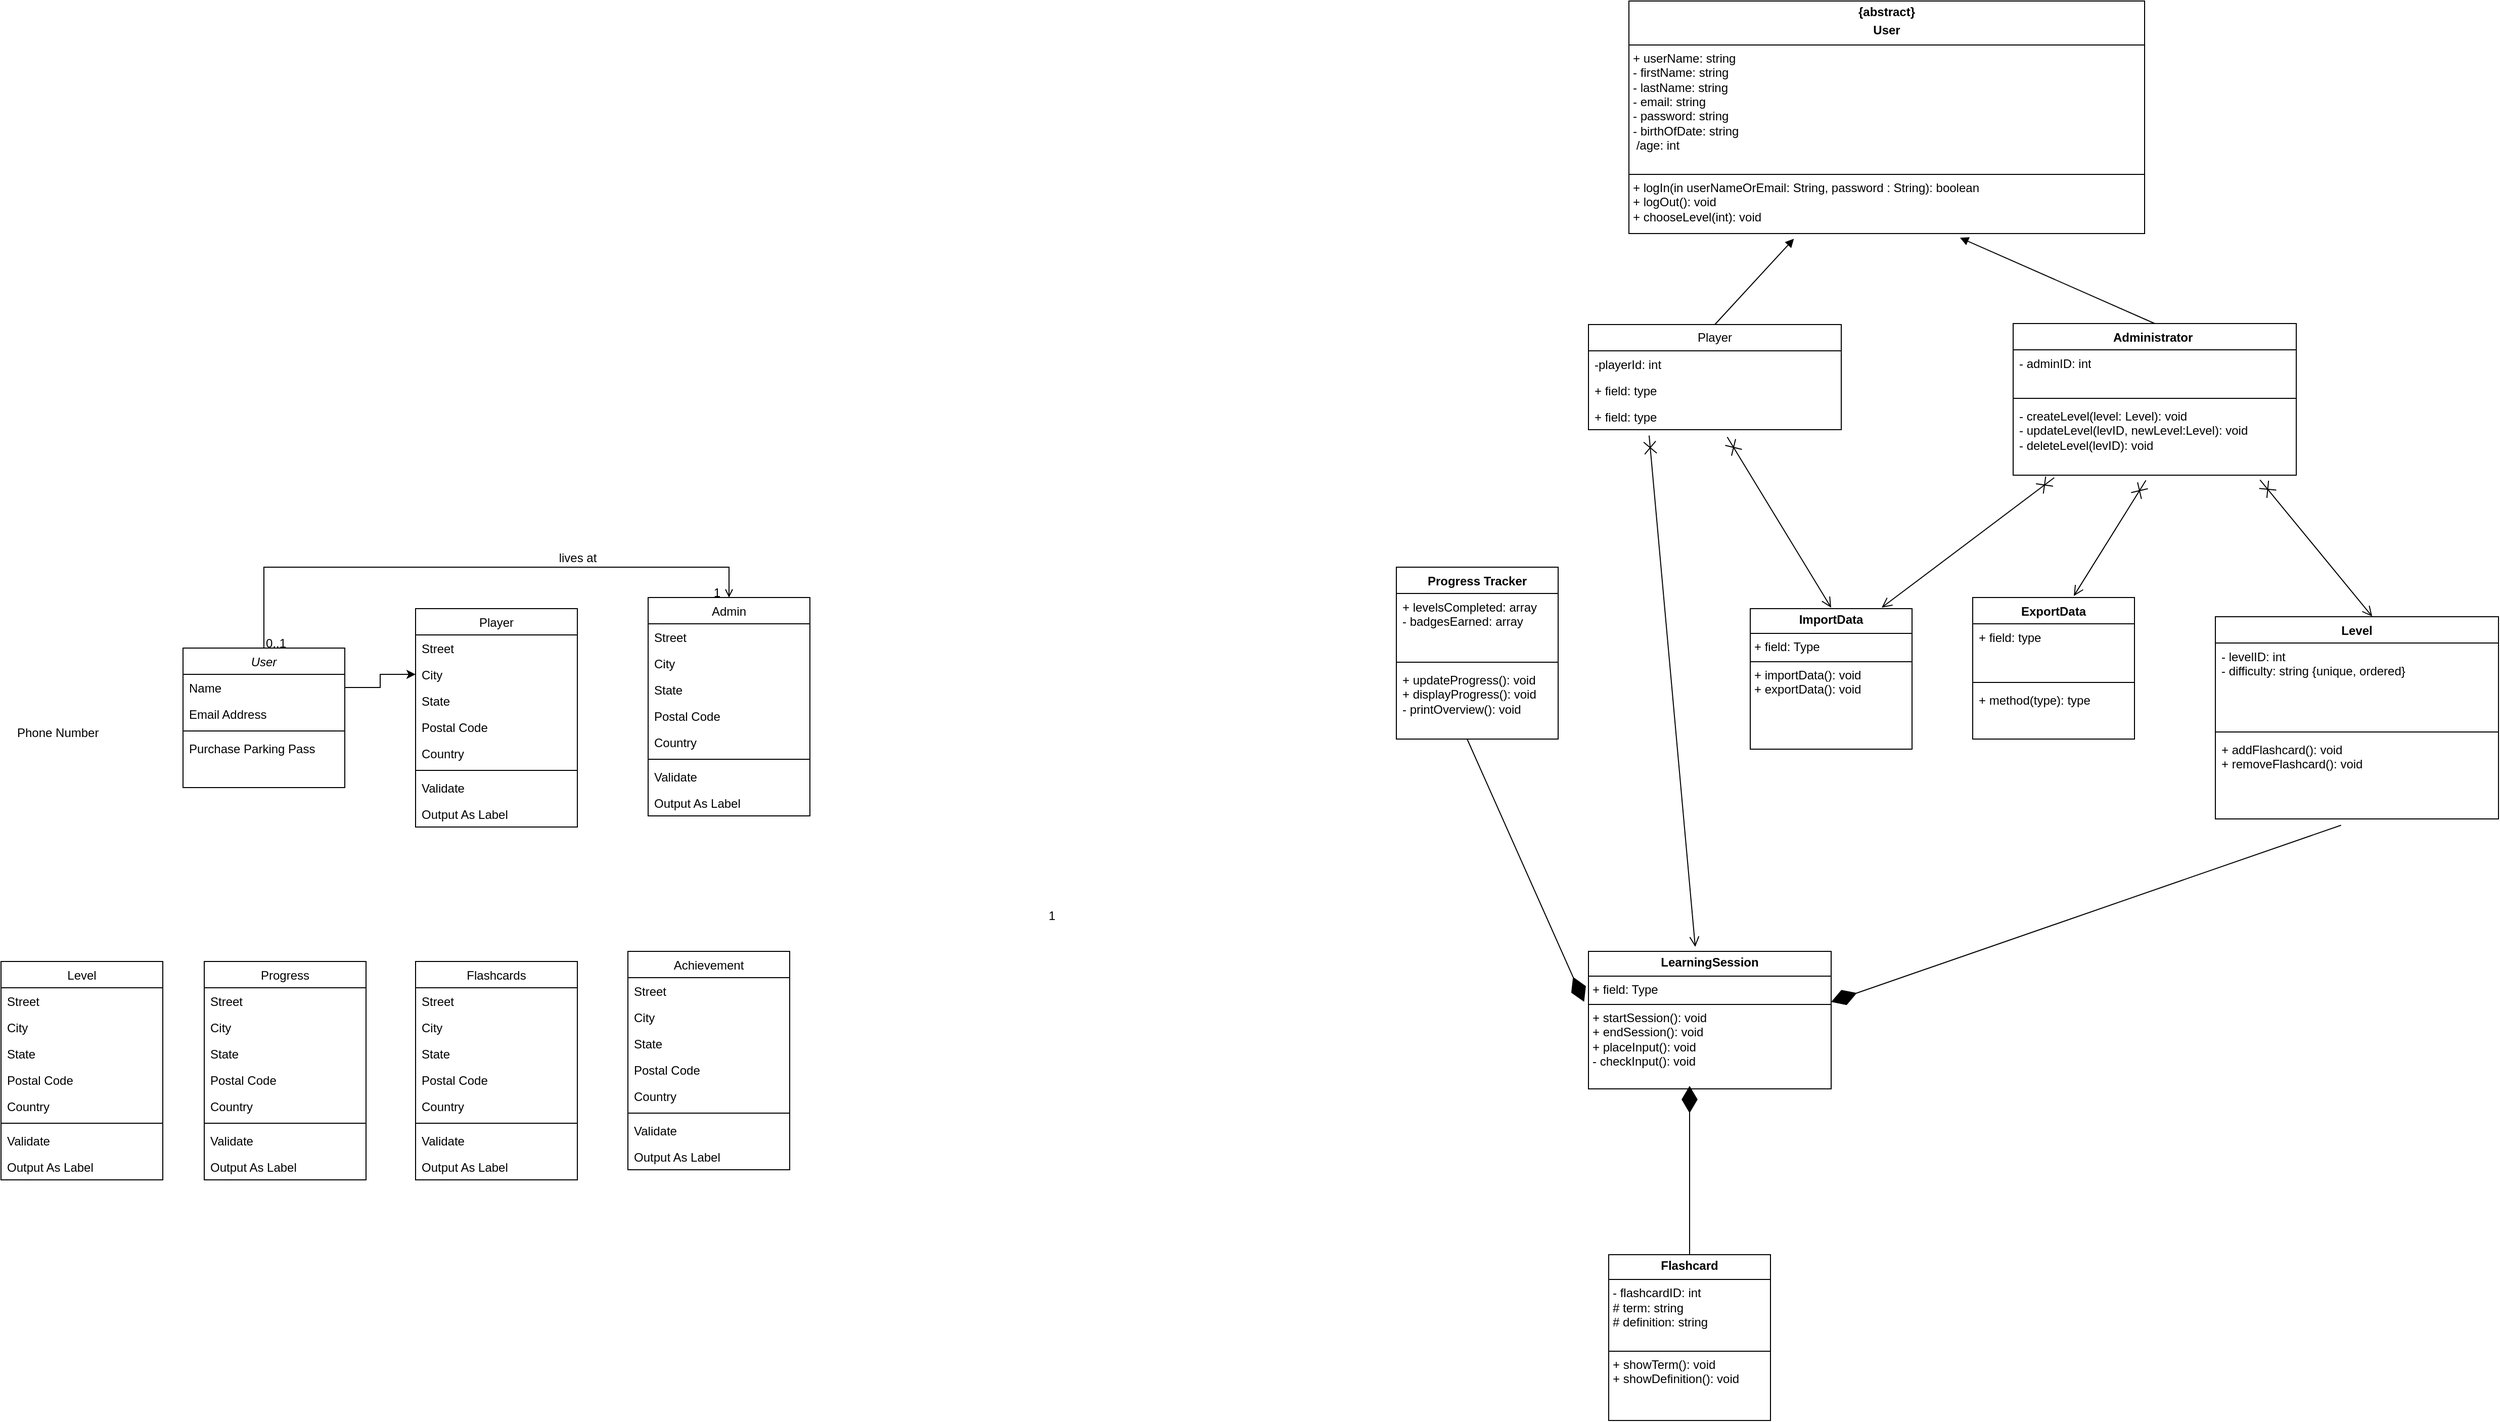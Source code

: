 <mxfile version="24.0.1" type="github">
  <diagram name="Page-1" id="r3yXHVy3wjTCE7LiyF-z">
    <mxGraphModel dx="2190" dy="2093" grid="1" gridSize="10" guides="1" tooltips="1" connect="1" arrows="1" fold="1" page="1" pageScale="1" pageWidth="827" pageHeight="1169" math="0" shadow="0">
      <root>
        <mxCell id="0" />
        <mxCell id="1" parent="0" />
        <mxCell id="F9fR9Gw7HePgkh-NJreo-1" value="User" style="swimlane;fontStyle=2;align=center;verticalAlign=top;childLayout=stackLayout;horizontal=1;startSize=26;horizontalStack=0;resizeParent=1;resizeLast=0;collapsible=1;marginBottom=0;rounded=0;shadow=0;strokeWidth=1;" parent="1" vertex="1">
          <mxGeometry x="-460" y="-450" width="160" height="138" as="geometry">
            <mxRectangle x="230" y="140" width="160" height="26" as="alternateBounds" />
          </mxGeometry>
        </mxCell>
        <mxCell id="F9fR9Gw7HePgkh-NJreo-2" value="Name" style="text;align=left;verticalAlign=top;spacingLeft=4;spacingRight=4;overflow=hidden;rotatable=0;points=[[0,0.5],[1,0.5]];portConstraint=eastwest;" parent="F9fR9Gw7HePgkh-NJreo-1" vertex="1">
          <mxGeometry y="26" width="160" height="26" as="geometry" />
        </mxCell>
        <mxCell id="F9fR9Gw7HePgkh-NJreo-4" value="Email Address" style="text;align=left;verticalAlign=top;spacingLeft=4;spacingRight=4;overflow=hidden;rotatable=0;points=[[0,0.5],[1,0.5]];portConstraint=eastwest;rounded=0;shadow=0;html=0;" parent="F9fR9Gw7HePgkh-NJreo-1" vertex="1">
          <mxGeometry y="52" width="160" height="26" as="geometry" />
        </mxCell>
        <mxCell id="F9fR9Gw7HePgkh-NJreo-5" value="" style="line;html=1;strokeWidth=1;align=left;verticalAlign=middle;spacingTop=-1;spacingLeft=3;spacingRight=3;rotatable=0;labelPosition=right;points=[];portConstraint=eastwest;" parent="F9fR9Gw7HePgkh-NJreo-1" vertex="1">
          <mxGeometry y="78" width="160" height="8" as="geometry" />
        </mxCell>
        <mxCell id="F9fR9Gw7HePgkh-NJreo-6" value="Purchase Parking Pass" style="text;align=left;verticalAlign=top;spacingLeft=4;spacingRight=4;overflow=hidden;rotatable=0;points=[[0,0.5],[1,0.5]];portConstraint=eastwest;" parent="F9fR9Gw7HePgkh-NJreo-1" vertex="1">
          <mxGeometry y="86" width="160" height="26" as="geometry" />
        </mxCell>
        <mxCell id="F9fR9Gw7HePgkh-NJreo-18" value="Admin" style="swimlane;fontStyle=0;align=center;verticalAlign=top;childLayout=stackLayout;horizontal=1;startSize=26;horizontalStack=0;resizeParent=1;resizeLast=0;collapsible=1;marginBottom=0;rounded=0;shadow=0;strokeWidth=1;" parent="1" vertex="1">
          <mxGeometry y="-500" width="160" height="216" as="geometry">
            <mxRectangle x="550" y="140" width="160" height="26" as="alternateBounds" />
          </mxGeometry>
        </mxCell>
        <mxCell id="F9fR9Gw7HePgkh-NJreo-19" value="Street" style="text;align=left;verticalAlign=top;spacingLeft=4;spacingRight=4;overflow=hidden;rotatable=0;points=[[0,0.5],[1,0.5]];portConstraint=eastwest;" parent="F9fR9Gw7HePgkh-NJreo-18" vertex="1">
          <mxGeometry y="26" width="160" height="26" as="geometry" />
        </mxCell>
        <mxCell id="F9fR9Gw7HePgkh-NJreo-20" value="City" style="text;align=left;verticalAlign=top;spacingLeft=4;spacingRight=4;overflow=hidden;rotatable=0;points=[[0,0.5],[1,0.5]];portConstraint=eastwest;rounded=0;shadow=0;html=0;" parent="F9fR9Gw7HePgkh-NJreo-18" vertex="1">
          <mxGeometry y="52" width="160" height="26" as="geometry" />
        </mxCell>
        <mxCell id="F9fR9Gw7HePgkh-NJreo-21" value="State" style="text;align=left;verticalAlign=top;spacingLeft=4;spacingRight=4;overflow=hidden;rotatable=0;points=[[0,0.5],[1,0.5]];portConstraint=eastwest;rounded=0;shadow=0;html=0;" parent="F9fR9Gw7HePgkh-NJreo-18" vertex="1">
          <mxGeometry y="78" width="160" height="26" as="geometry" />
        </mxCell>
        <mxCell id="F9fR9Gw7HePgkh-NJreo-22" value="Postal Code" style="text;align=left;verticalAlign=top;spacingLeft=4;spacingRight=4;overflow=hidden;rotatable=0;points=[[0,0.5],[1,0.5]];portConstraint=eastwest;rounded=0;shadow=0;html=0;" parent="F9fR9Gw7HePgkh-NJreo-18" vertex="1">
          <mxGeometry y="104" width="160" height="26" as="geometry" />
        </mxCell>
        <mxCell id="F9fR9Gw7HePgkh-NJreo-23" value="Country" style="text;align=left;verticalAlign=top;spacingLeft=4;spacingRight=4;overflow=hidden;rotatable=0;points=[[0,0.5],[1,0.5]];portConstraint=eastwest;rounded=0;shadow=0;html=0;" parent="F9fR9Gw7HePgkh-NJreo-18" vertex="1">
          <mxGeometry y="130" width="160" height="26" as="geometry" />
        </mxCell>
        <mxCell id="F9fR9Gw7HePgkh-NJreo-24" value="" style="line;html=1;strokeWidth=1;align=left;verticalAlign=middle;spacingTop=-1;spacingLeft=3;spacingRight=3;rotatable=0;labelPosition=right;points=[];portConstraint=eastwest;" parent="F9fR9Gw7HePgkh-NJreo-18" vertex="1">
          <mxGeometry y="156" width="160" height="8" as="geometry" />
        </mxCell>
        <mxCell id="F9fR9Gw7HePgkh-NJreo-25" value="Validate" style="text;align=left;verticalAlign=top;spacingLeft=4;spacingRight=4;overflow=hidden;rotatable=0;points=[[0,0.5],[1,0.5]];portConstraint=eastwest;" parent="F9fR9Gw7HePgkh-NJreo-18" vertex="1">
          <mxGeometry y="164" width="160" height="26" as="geometry" />
        </mxCell>
        <mxCell id="F9fR9Gw7HePgkh-NJreo-26" value="Output As Label" style="text;align=left;verticalAlign=top;spacingLeft=4;spacingRight=4;overflow=hidden;rotatable=0;points=[[0,0.5],[1,0.5]];portConstraint=eastwest;" parent="F9fR9Gw7HePgkh-NJreo-18" vertex="1">
          <mxGeometry y="190" width="160" height="26" as="geometry" />
        </mxCell>
        <mxCell id="F9fR9Gw7HePgkh-NJreo-27" value="" style="endArrow=open;shadow=0;strokeWidth=1;rounded=0;endFill=1;edgeStyle=elbowEdgeStyle;elbow=vertical;" parent="1" source="F9fR9Gw7HePgkh-NJreo-1" target="F9fR9Gw7HePgkh-NJreo-18" edge="1">
          <mxGeometry x="0.5" y="41" relative="1" as="geometry">
            <mxPoint x="280" y="92" as="sourcePoint" />
            <mxPoint x="440" y="92" as="targetPoint" />
            <mxPoint x="-40" y="32" as="offset" />
            <Array as="points">
              <mxPoint x="-160" y="-530" />
            </Array>
          </mxGeometry>
        </mxCell>
        <mxCell id="F9fR9Gw7HePgkh-NJreo-28" value="0..1" style="resizable=0;align=left;verticalAlign=bottom;labelBackgroundColor=none;fontSize=12;" parent="F9fR9Gw7HePgkh-NJreo-27" connectable="0" vertex="1">
          <mxGeometry x="-1" relative="1" as="geometry">
            <mxPoint y="4" as="offset" />
          </mxGeometry>
        </mxCell>
        <mxCell id="F9fR9Gw7HePgkh-NJreo-29" value="1" style="resizable=0;align=right;verticalAlign=bottom;labelBackgroundColor=none;fontSize=12;" parent="F9fR9Gw7HePgkh-NJreo-27" connectable="0" vertex="1">
          <mxGeometry x="1" relative="1" as="geometry">
            <mxPoint x="-7" y="4" as="offset" />
          </mxGeometry>
        </mxCell>
        <mxCell id="F9fR9Gw7HePgkh-NJreo-30" value="lives at" style="text;html=1;resizable=0;points=[];;align=center;verticalAlign=middle;labelBackgroundColor=none;rounded=0;shadow=0;strokeWidth=1;fontSize=12;" parent="F9fR9Gw7HePgkh-NJreo-27" vertex="1" connectable="0">
          <mxGeometry x="0.5" y="49" relative="1" as="geometry">
            <mxPoint x="-38" y="40" as="offset" />
          </mxGeometry>
        </mxCell>
        <mxCell id="F9fR9Gw7HePgkh-NJreo-31" value="Player" style="swimlane;fontStyle=0;align=center;verticalAlign=top;childLayout=stackLayout;horizontal=1;startSize=26;horizontalStack=0;resizeParent=1;resizeLast=0;collapsible=1;marginBottom=0;rounded=0;shadow=0;strokeWidth=1;" parent="1" vertex="1">
          <mxGeometry x="-230" y="-489" width="160" height="216" as="geometry">
            <mxRectangle x="550" y="140" width="160" height="26" as="alternateBounds" />
          </mxGeometry>
        </mxCell>
        <mxCell id="F9fR9Gw7HePgkh-NJreo-32" value="Street" style="text;align=left;verticalAlign=top;spacingLeft=4;spacingRight=4;overflow=hidden;rotatable=0;points=[[0,0.5],[1,0.5]];portConstraint=eastwest;" parent="F9fR9Gw7HePgkh-NJreo-31" vertex="1">
          <mxGeometry y="26" width="160" height="26" as="geometry" />
        </mxCell>
        <mxCell id="F9fR9Gw7HePgkh-NJreo-33" value="City" style="text;align=left;verticalAlign=top;spacingLeft=4;spacingRight=4;overflow=hidden;rotatable=0;points=[[0,0.5],[1,0.5]];portConstraint=eastwest;rounded=0;shadow=0;html=0;" parent="F9fR9Gw7HePgkh-NJreo-31" vertex="1">
          <mxGeometry y="52" width="160" height="26" as="geometry" />
        </mxCell>
        <mxCell id="F9fR9Gw7HePgkh-NJreo-34" value="State" style="text;align=left;verticalAlign=top;spacingLeft=4;spacingRight=4;overflow=hidden;rotatable=0;points=[[0,0.5],[1,0.5]];portConstraint=eastwest;rounded=0;shadow=0;html=0;" parent="F9fR9Gw7HePgkh-NJreo-31" vertex="1">
          <mxGeometry y="78" width="160" height="26" as="geometry" />
        </mxCell>
        <mxCell id="F9fR9Gw7HePgkh-NJreo-35" value="Postal Code" style="text;align=left;verticalAlign=top;spacingLeft=4;spacingRight=4;overflow=hidden;rotatable=0;points=[[0,0.5],[1,0.5]];portConstraint=eastwest;rounded=0;shadow=0;html=0;" parent="F9fR9Gw7HePgkh-NJreo-31" vertex="1">
          <mxGeometry y="104" width="160" height="26" as="geometry" />
        </mxCell>
        <mxCell id="F9fR9Gw7HePgkh-NJreo-36" value="Country" style="text;align=left;verticalAlign=top;spacingLeft=4;spacingRight=4;overflow=hidden;rotatable=0;points=[[0,0.5],[1,0.5]];portConstraint=eastwest;rounded=0;shadow=0;html=0;" parent="F9fR9Gw7HePgkh-NJreo-31" vertex="1">
          <mxGeometry y="130" width="160" height="26" as="geometry" />
        </mxCell>
        <mxCell id="F9fR9Gw7HePgkh-NJreo-37" value="" style="line;html=1;strokeWidth=1;align=left;verticalAlign=middle;spacingTop=-1;spacingLeft=3;spacingRight=3;rotatable=0;labelPosition=right;points=[];portConstraint=eastwest;" parent="F9fR9Gw7HePgkh-NJreo-31" vertex="1">
          <mxGeometry y="156" width="160" height="8" as="geometry" />
        </mxCell>
        <mxCell id="F9fR9Gw7HePgkh-NJreo-38" value="Validate" style="text;align=left;verticalAlign=top;spacingLeft=4;spacingRight=4;overflow=hidden;rotatable=0;points=[[0,0.5],[1,0.5]];portConstraint=eastwest;" parent="F9fR9Gw7HePgkh-NJreo-31" vertex="1">
          <mxGeometry y="164" width="160" height="26" as="geometry" />
        </mxCell>
        <mxCell id="F9fR9Gw7HePgkh-NJreo-39" value="Output As Label" style="text;align=left;verticalAlign=top;spacingLeft=4;spacingRight=4;overflow=hidden;rotatable=0;points=[[0,0.5],[1,0.5]];portConstraint=eastwest;" parent="F9fR9Gw7HePgkh-NJreo-31" vertex="1">
          <mxGeometry y="190" width="160" height="26" as="geometry" />
        </mxCell>
        <mxCell id="F9fR9Gw7HePgkh-NJreo-40" value="1" style="resizable=0;align=right;verticalAlign=bottom;labelBackgroundColor=none;fontSize=12;" parent="1" connectable="0" vertex="1">
          <mxGeometry x="404.342" y="-176.385" as="geometry" />
        </mxCell>
        <mxCell id="F9fR9Gw7HePgkh-NJreo-41" style="edgeStyle=orthogonalEdgeStyle;rounded=0;orthogonalLoop=1;jettySize=auto;html=1;exitX=1;exitY=0.5;exitDx=0;exitDy=0;entryX=0;entryY=0.5;entryDx=0;entryDy=0;" parent="1" source="F9fR9Gw7HePgkh-NJreo-2" target="F9fR9Gw7HePgkh-NJreo-33" edge="1">
          <mxGeometry relative="1" as="geometry" />
        </mxCell>
        <mxCell id="F9fR9Gw7HePgkh-NJreo-43" value="Level" style="swimlane;fontStyle=0;align=center;verticalAlign=top;childLayout=stackLayout;horizontal=1;startSize=26;horizontalStack=0;resizeParent=1;resizeLast=0;collapsible=1;marginBottom=0;rounded=0;shadow=0;strokeWidth=1;" parent="1" vertex="1">
          <mxGeometry x="-640" y="-140" width="160" height="216" as="geometry">
            <mxRectangle x="550" y="140" width="160" height="26" as="alternateBounds" />
          </mxGeometry>
        </mxCell>
        <mxCell id="F9fR9Gw7HePgkh-NJreo-44" value="Street" style="text;align=left;verticalAlign=top;spacingLeft=4;spacingRight=4;overflow=hidden;rotatable=0;points=[[0,0.5],[1,0.5]];portConstraint=eastwest;" parent="F9fR9Gw7HePgkh-NJreo-43" vertex="1">
          <mxGeometry y="26" width="160" height="26" as="geometry" />
        </mxCell>
        <mxCell id="F9fR9Gw7HePgkh-NJreo-45" value="City" style="text;align=left;verticalAlign=top;spacingLeft=4;spacingRight=4;overflow=hidden;rotatable=0;points=[[0,0.5],[1,0.5]];portConstraint=eastwest;rounded=0;shadow=0;html=0;" parent="F9fR9Gw7HePgkh-NJreo-43" vertex="1">
          <mxGeometry y="52" width="160" height="26" as="geometry" />
        </mxCell>
        <mxCell id="F9fR9Gw7HePgkh-NJreo-46" value="State" style="text;align=left;verticalAlign=top;spacingLeft=4;spacingRight=4;overflow=hidden;rotatable=0;points=[[0,0.5],[1,0.5]];portConstraint=eastwest;rounded=0;shadow=0;html=0;" parent="F9fR9Gw7HePgkh-NJreo-43" vertex="1">
          <mxGeometry y="78" width="160" height="26" as="geometry" />
        </mxCell>
        <mxCell id="F9fR9Gw7HePgkh-NJreo-47" value="Postal Code" style="text;align=left;verticalAlign=top;spacingLeft=4;spacingRight=4;overflow=hidden;rotatable=0;points=[[0,0.5],[1,0.5]];portConstraint=eastwest;rounded=0;shadow=0;html=0;" parent="F9fR9Gw7HePgkh-NJreo-43" vertex="1">
          <mxGeometry y="104" width="160" height="26" as="geometry" />
        </mxCell>
        <mxCell id="F9fR9Gw7HePgkh-NJreo-48" value="Country" style="text;align=left;verticalAlign=top;spacingLeft=4;spacingRight=4;overflow=hidden;rotatable=0;points=[[0,0.5],[1,0.5]];portConstraint=eastwest;rounded=0;shadow=0;html=0;" parent="F9fR9Gw7HePgkh-NJreo-43" vertex="1">
          <mxGeometry y="130" width="160" height="26" as="geometry" />
        </mxCell>
        <mxCell id="F9fR9Gw7HePgkh-NJreo-49" value="" style="line;html=1;strokeWidth=1;align=left;verticalAlign=middle;spacingTop=-1;spacingLeft=3;spacingRight=3;rotatable=0;labelPosition=right;points=[];portConstraint=eastwest;" parent="F9fR9Gw7HePgkh-NJreo-43" vertex="1">
          <mxGeometry y="156" width="160" height="8" as="geometry" />
        </mxCell>
        <mxCell id="F9fR9Gw7HePgkh-NJreo-50" value="Validate" style="text;align=left;verticalAlign=top;spacingLeft=4;spacingRight=4;overflow=hidden;rotatable=0;points=[[0,0.5],[1,0.5]];portConstraint=eastwest;" parent="F9fR9Gw7HePgkh-NJreo-43" vertex="1">
          <mxGeometry y="164" width="160" height="26" as="geometry" />
        </mxCell>
        <mxCell id="F9fR9Gw7HePgkh-NJreo-51" value="Output As Label" style="text;align=left;verticalAlign=top;spacingLeft=4;spacingRight=4;overflow=hidden;rotatable=0;points=[[0,0.5],[1,0.5]];portConstraint=eastwest;" parent="F9fR9Gw7HePgkh-NJreo-43" vertex="1">
          <mxGeometry y="190" width="160" height="26" as="geometry" />
        </mxCell>
        <mxCell id="F9fR9Gw7HePgkh-NJreo-52" value="Progress" style="swimlane;fontStyle=0;align=center;verticalAlign=top;childLayout=stackLayout;horizontal=1;startSize=26;horizontalStack=0;resizeParent=1;resizeLast=0;collapsible=1;marginBottom=0;rounded=0;shadow=0;strokeWidth=1;" parent="1" vertex="1">
          <mxGeometry x="-439" y="-140" width="160" height="216" as="geometry">
            <mxRectangle x="550" y="140" width="160" height="26" as="alternateBounds" />
          </mxGeometry>
        </mxCell>
        <mxCell id="F9fR9Gw7HePgkh-NJreo-53" value="Street" style="text;align=left;verticalAlign=top;spacingLeft=4;spacingRight=4;overflow=hidden;rotatable=0;points=[[0,0.5],[1,0.5]];portConstraint=eastwest;" parent="F9fR9Gw7HePgkh-NJreo-52" vertex="1">
          <mxGeometry y="26" width="160" height="26" as="geometry" />
        </mxCell>
        <mxCell id="F9fR9Gw7HePgkh-NJreo-54" value="City" style="text;align=left;verticalAlign=top;spacingLeft=4;spacingRight=4;overflow=hidden;rotatable=0;points=[[0,0.5],[1,0.5]];portConstraint=eastwest;rounded=0;shadow=0;html=0;" parent="F9fR9Gw7HePgkh-NJreo-52" vertex="1">
          <mxGeometry y="52" width="160" height="26" as="geometry" />
        </mxCell>
        <mxCell id="F9fR9Gw7HePgkh-NJreo-55" value="State" style="text;align=left;verticalAlign=top;spacingLeft=4;spacingRight=4;overflow=hidden;rotatable=0;points=[[0,0.5],[1,0.5]];portConstraint=eastwest;rounded=0;shadow=0;html=0;" parent="F9fR9Gw7HePgkh-NJreo-52" vertex="1">
          <mxGeometry y="78" width="160" height="26" as="geometry" />
        </mxCell>
        <mxCell id="F9fR9Gw7HePgkh-NJreo-56" value="Postal Code" style="text;align=left;verticalAlign=top;spacingLeft=4;spacingRight=4;overflow=hidden;rotatable=0;points=[[0,0.5],[1,0.5]];portConstraint=eastwest;rounded=0;shadow=0;html=0;" parent="F9fR9Gw7HePgkh-NJreo-52" vertex="1">
          <mxGeometry y="104" width="160" height="26" as="geometry" />
        </mxCell>
        <mxCell id="F9fR9Gw7HePgkh-NJreo-57" value="Country" style="text;align=left;verticalAlign=top;spacingLeft=4;spacingRight=4;overflow=hidden;rotatable=0;points=[[0,0.5],[1,0.5]];portConstraint=eastwest;rounded=0;shadow=0;html=0;" parent="F9fR9Gw7HePgkh-NJreo-52" vertex="1">
          <mxGeometry y="130" width="160" height="26" as="geometry" />
        </mxCell>
        <mxCell id="F9fR9Gw7HePgkh-NJreo-58" value="" style="line;html=1;strokeWidth=1;align=left;verticalAlign=middle;spacingTop=-1;spacingLeft=3;spacingRight=3;rotatable=0;labelPosition=right;points=[];portConstraint=eastwest;" parent="F9fR9Gw7HePgkh-NJreo-52" vertex="1">
          <mxGeometry y="156" width="160" height="8" as="geometry" />
        </mxCell>
        <mxCell id="F9fR9Gw7HePgkh-NJreo-59" value="Validate" style="text;align=left;verticalAlign=top;spacingLeft=4;spacingRight=4;overflow=hidden;rotatable=0;points=[[0,0.5],[1,0.5]];portConstraint=eastwest;" parent="F9fR9Gw7HePgkh-NJreo-52" vertex="1">
          <mxGeometry y="164" width="160" height="26" as="geometry" />
        </mxCell>
        <mxCell id="F9fR9Gw7HePgkh-NJreo-60" value="Output As Label" style="text;align=left;verticalAlign=top;spacingLeft=4;spacingRight=4;overflow=hidden;rotatable=0;points=[[0,0.5],[1,0.5]];portConstraint=eastwest;" parent="F9fR9Gw7HePgkh-NJreo-52" vertex="1">
          <mxGeometry y="190" width="160" height="26" as="geometry" />
        </mxCell>
        <mxCell id="F9fR9Gw7HePgkh-NJreo-61" value="Flashcards" style="swimlane;fontStyle=0;align=center;verticalAlign=top;childLayout=stackLayout;horizontal=1;startSize=26;horizontalStack=0;resizeParent=1;resizeLast=0;collapsible=1;marginBottom=0;rounded=0;shadow=0;strokeWidth=1;" parent="1" vertex="1">
          <mxGeometry x="-230" y="-140" width="160" height="216" as="geometry">
            <mxRectangle x="550" y="140" width="160" height="26" as="alternateBounds" />
          </mxGeometry>
        </mxCell>
        <mxCell id="F9fR9Gw7HePgkh-NJreo-62" value="Street" style="text;align=left;verticalAlign=top;spacingLeft=4;spacingRight=4;overflow=hidden;rotatable=0;points=[[0,0.5],[1,0.5]];portConstraint=eastwest;" parent="F9fR9Gw7HePgkh-NJreo-61" vertex="1">
          <mxGeometry y="26" width="160" height="26" as="geometry" />
        </mxCell>
        <mxCell id="F9fR9Gw7HePgkh-NJreo-63" value="City" style="text;align=left;verticalAlign=top;spacingLeft=4;spacingRight=4;overflow=hidden;rotatable=0;points=[[0,0.5],[1,0.5]];portConstraint=eastwest;rounded=0;shadow=0;html=0;" parent="F9fR9Gw7HePgkh-NJreo-61" vertex="1">
          <mxGeometry y="52" width="160" height="26" as="geometry" />
        </mxCell>
        <mxCell id="F9fR9Gw7HePgkh-NJreo-64" value="State" style="text;align=left;verticalAlign=top;spacingLeft=4;spacingRight=4;overflow=hidden;rotatable=0;points=[[0,0.5],[1,0.5]];portConstraint=eastwest;rounded=0;shadow=0;html=0;" parent="F9fR9Gw7HePgkh-NJreo-61" vertex="1">
          <mxGeometry y="78" width="160" height="26" as="geometry" />
        </mxCell>
        <mxCell id="F9fR9Gw7HePgkh-NJreo-65" value="Postal Code" style="text;align=left;verticalAlign=top;spacingLeft=4;spacingRight=4;overflow=hidden;rotatable=0;points=[[0,0.5],[1,0.5]];portConstraint=eastwest;rounded=0;shadow=0;html=0;" parent="F9fR9Gw7HePgkh-NJreo-61" vertex="1">
          <mxGeometry y="104" width="160" height="26" as="geometry" />
        </mxCell>
        <mxCell id="F9fR9Gw7HePgkh-NJreo-66" value="Country" style="text;align=left;verticalAlign=top;spacingLeft=4;spacingRight=4;overflow=hidden;rotatable=0;points=[[0,0.5],[1,0.5]];portConstraint=eastwest;rounded=0;shadow=0;html=0;" parent="F9fR9Gw7HePgkh-NJreo-61" vertex="1">
          <mxGeometry y="130" width="160" height="26" as="geometry" />
        </mxCell>
        <mxCell id="F9fR9Gw7HePgkh-NJreo-67" value="" style="line;html=1;strokeWidth=1;align=left;verticalAlign=middle;spacingTop=-1;spacingLeft=3;spacingRight=3;rotatable=0;labelPosition=right;points=[];portConstraint=eastwest;" parent="F9fR9Gw7HePgkh-NJreo-61" vertex="1">
          <mxGeometry y="156" width="160" height="8" as="geometry" />
        </mxCell>
        <mxCell id="F9fR9Gw7HePgkh-NJreo-68" value="Validate" style="text;align=left;verticalAlign=top;spacingLeft=4;spacingRight=4;overflow=hidden;rotatable=0;points=[[0,0.5],[1,0.5]];portConstraint=eastwest;" parent="F9fR9Gw7HePgkh-NJreo-61" vertex="1">
          <mxGeometry y="164" width="160" height="26" as="geometry" />
        </mxCell>
        <mxCell id="F9fR9Gw7HePgkh-NJreo-69" value="Output As Label" style="text;align=left;verticalAlign=top;spacingLeft=4;spacingRight=4;overflow=hidden;rotatable=0;points=[[0,0.5],[1,0.5]];portConstraint=eastwest;" parent="F9fR9Gw7HePgkh-NJreo-61" vertex="1">
          <mxGeometry y="190" width="160" height="26" as="geometry" />
        </mxCell>
        <mxCell id="F9fR9Gw7HePgkh-NJreo-70" value="Achievement" style="swimlane;fontStyle=0;align=center;verticalAlign=top;childLayout=stackLayout;horizontal=1;startSize=26;horizontalStack=0;resizeParent=1;resizeLast=0;collapsible=1;marginBottom=0;rounded=0;shadow=0;strokeWidth=1;" parent="1" vertex="1">
          <mxGeometry x="-20" y="-150" width="160" height="216" as="geometry">
            <mxRectangle x="550" y="140" width="160" height="26" as="alternateBounds" />
          </mxGeometry>
        </mxCell>
        <mxCell id="F9fR9Gw7HePgkh-NJreo-71" value="Street" style="text;align=left;verticalAlign=top;spacingLeft=4;spacingRight=4;overflow=hidden;rotatable=0;points=[[0,0.5],[1,0.5]];portConstraint=eastwest;" parent="F9fR9Gw7HePgkh-NJreo-70" vertex="1">
          <mxGeometry y="26" width="160" height="26" as="geometry" />
        </mxCell>
        <mxCell id="F9fR9Gw7HePgkh-NJreo-72" value="City" style="text;align=left;verticalAlign=top;spacingLeft=4;spacingRight=4;overflow=hidden;rotatable=0;points=[[0,0.5],[1,0.5]];portConstraint=eastwest;rounded=0;shadow=0;html=0;" parent="F9fR9Gw7HePgkh-NJreo-70" vertex="1">
          <mxGeometry y="52" width="160" height="26" as="geometry" />
        </mxCell>
        <mxCell id="F9fR9Gw7HePgkh-NJreo-73" value="State" style="text;align=left;verticalAlign=top;spacingLeft=4;spacingRight=4;overflow=hidden;rotatable=0;points=[[0,0.5],[1,0.5]];portConstraint=eastwest;rounded=0;shadow=0;html=0;" parent="F9fR9Gw7HePgkh-NJreo-70" vertex="1">
          <mxGeometry y="78" width="160" height="26" as="geometry" />
        </mxCell>
        <mxCell id="F9fR9Gw7HePgkh-NJreo-74" value="Postal Code" style="text;align=left;verticalAlign=top;spacingLeft=4;spacingRight=4;overflow=hidden;rotatable=0;points=[[0,0.5],[1,0.5]];portConstraint=eastwest;rounded=0;shadow=0;html=0;" parent="F9fR9Gw7HePgkh-NJreo-70" vertex="1">
          <mxGeometry y="104" width="160" height="26" as="geometry" />
        </mxCell>
        <mxCell id="F9fR9Gw7HePgkh-NJreo-75" value="Country" style="text;align=left;verticalAlign=top;spacingLeft=4;spacingRight=4;overflow=hidden;rotatable=0;points=[[0,0.5],[1,0.5]];portConstraint=eastwest;rounded=0;shadow=0;html=0;" parent="F9fR9Gw7HePgkh-NJreo-70" vertex="1">
          <mxGeometry y="130" width="160" height="26" as="geometry" />
        </mxCell>
        <mxCell id="F9fR9Gw7HePgkh-NJreo-76" value="" style="line;html=1;strokeWidth=1;align=left;verticalAlign=middle;spacingTop=-1;spacingLeft=3;spacingRight=3;rotatable=0;labelPosition=right;points=[];portConstraint=eastwest;" parent="F9fR9Gw7HePgkh-NJreo-70" vertex="1">
          <mxGeometry y="156" width="160" height="8" as="geometry" />
        </mxCell>
        <mxCell id="F9fR9Gw7HePgkh-NJreo-77" value="Validate" style="text;align=left;verticalAlign=top;spacingLeft=4;spacingRight=4;overflow=hidden;rotatable=0;points=[[0,0.5],[1,0.5]];portConstraint=eastwest;" parent="F9fR9Gw7HePgkh-NJreo-70" vertex="1">
          <mxGeometry y="164" width="160" height="26" as="geometry" />
        </mxCell>
        <mxCell id="F9fR9Gw7HePgkh-NJreo-78" value="Output As Label" style="text;align=left;verticalAlign=top;spacingLeft=4;spacingRight=4;overflow=hidden;rotatable=0;points=[[0,0.5],[1,0.5]];portConstraint=eastwest;" parent="F9fR9Gw7HePgkh-NJreo-70" vertex="1">
          <mxGeometry y="190" width="160" height="26" as="geometry" />
        </mxCell>
        <mxCell id="F9fR9Gw7HePgkh-NJreo-3" value="Phone Number" style="text;align=left;verticalAlign=top;spacingLeft=4;spacingRight=4;overflow=hidden;rotatable=0;points=[[0,0.5],[1,0.5]];portConstraint=eastwest;rounded=0;shadow=0;html=0;" parent="1" vertex="1">
          <mxGeometry x="-630" y="-380" width="160" height="26" as="geometry" />
        </mxCell>
        <mxCell id="k1Eapjv-2Vpnyby0Hg6Q-5" value="&lt;p style=&quot;margin:0px;margin-top:4px;text-align:center;&quot;&gt;&lt;b&gt;{abstract}&lt;/b&gt;&lt;/p&gt;&lt;p style=&quot;margin:0px;margin-top:4px;text-align:center;&quot;&gt;&lt;b&gt;User&lt;/b&gt;&lt;/p&gt;&lt;hr size=&quot;1&quot; style=&quot;border-style:solid;&quot;&gt;&lt;p style=&quot;margin:0px;margin-left:4px;&quot;&gt;+ userName: string&lt;/p&gt;&lt;p style=&quot;margin:0px;margin-left:4px;&quot;&gt;- firstName: string&lt;/p&gt;&lt;p style=&quot;margin:0px;margin-left:4px;&quot;&gt;- lastName: string&lt;/p&gt;&lt;p style=&quot;margin:0px;margin-left:4px;&quot;&gt;- email: string&lt;/p&gt;&lt;p style=&quot;margin:0px;margin-left:4px;&quot;&gt;- password: string&lt;/p&gt;&lt;p style=&quot;margin:0px;margin-left:4px;&quot;&gt;- birthOfDate: string&lt;/p&gt;&lt;p style=&quot;margin:0px;margin-left:4px;&quot;&gt;&amp;nbsp;/age: int&lt;/p&gt;&lt;p style=&quot;margin:0px;margin-left:4px;&quot;&gt;&lt;br&gt;&lt;/p&gt;&lt;hr size=&quot;1&quot; style=&quot;border-style:solid;&quot;&gt;&lt;p style=&quot;margin:0px;margin-left:4px;&quot;&gt;+ logIn(in userNameOrEmail: String, password : String): boolean&amp;nbsp;&lt;/p&gt;&lt;p style=&quot;margin:0px;margin-left:4px;&quot;&gt;+ logOut(): void&lt;/p&gt;&lt;p style=&quot;margin:0px;margin-left:4px;&quot;&gt;+ chooseLevel(int): void&lt;/p&gt;" style="verticalAlign=top;align=left;overflow=fill;html=1;whiteSpace=wrap;" parent="1" vertex="1">
          <mxGeometry x="970" y="-1090" width="510" height="230" as="geometry" />
        </mxCell>
        <mxCell id="k1Eapjv-2Vpnyby0Hg6Q-11" value="Player" style="swimlane;fontStyle=0;childLayout=stackLayout;horizontal=1;startSize=26;fillColor=none;horizontalStack=0;resizeParent=1;resizeParentMax=0;resizeLast=0;collapsible=1;marginBottom=0;whiteSpace=wrap;html=1;" parent="1" vertex="1">
          <mxGeometry x="930" y="-770" width="250" height="104" as="geometry" />
        </mxCell>
        <mxCell id="k1Eapjv-2Vpnyby0Hg6Q-12" value="-playerId: int" style="text;strokeColor=none;fillColor=none;align=left;verticalAlign=top;spacingLeft=4;spacingRight=4;overflow=hidden;rotatable=0;points=[[0,0.5],[1,0.5]];portConstraint=eastwest;whiteSpace=wrap;html=1;" parent="k1Eapjv-2Vpnyby0Hg6Q-11" vertex="1">
          <mxGeometry y="26" width="250" height="26" as="geometry" />
        </mxCell>
        <mxCell id="k1Eapjv-2Vpnyby0Hg6Q-13" value="+ field: type" style="text;strokeColor=none;fillColor=none;align=left;verticalAlign=top;spacingLeft=4;spacingRight=4;overflow=hidden;rotatable=0;points=[[0,0.5],[1,0.5]];portConstraint=eastwest;whiteSpace=wrap;html=1;" parent="k1Eapjv-2Vpnyby0Hg6Q-11" vertex="1">
          <mxGeometry y="52" width="250" height="26" as="geometry" />
        </mxCell>
        <mxCell id="k1Eapjv-2Vpnyby0Hg6Q-14" value="+ field: type" style="text;strokeColor=none;fillColor=none;align=left;verticalAlign=top;spacingLeft=4;spacingRight=4;overflow=hidden;rotatable=0;points=[[0,0.5],[1,0.5]];portConstraint=eastwest;whiteSpace=wrap;html=1;" parent="k1Eapjv-2Vpnyby0Hg6Q-11" vertex="1">
          <mxGeometry y="78" width="250" height="26" as="geometry" />
        </mxCell>
        <mxCell id="k1Eapjv-2Vpnyby0Hg6Q-21" value="Administrator&amp;nbsp;" style="swimlane;fontStyle=1;align=center;verticalAlign=top;childLayout=stackLayout;horizontal=1;startSize=26;horizontalStack=0;resizeParent=1;resizeParentMax=0;resizeLast=0;collapsible=1;marginBottom=0;whiteSpace=wrap;html=1;" parent="1" vertex="1">
          <mxGeometry x="1350" y="-771" width="280" height="150" as="geometry" />
        </mxCell>
        <mxCell id="k1Eapjv-2Vpnyby0Hg6Q-22" value="- adminID: int&lt;div&gt;&lt;br&gt;&lt;/div&gt;" style="text;strokeColor=none;fillColor=none;align=left;verticalAlign=top;spacingLeft=4;spacingRight=4;overflow=hidden;rotatable=0;points=[[0,0.5],[1,0.5]];portConstraint=eastwest;whiteSpace=wrap;html=1;" parent="k1Eapjv-2Vpnyby0Hg6Q-21" vertex="1">
          <mxGeometry y="26" width="280" height="44" as="geometry" />
        </mxCell>
        <mxCell id="k1Eapjv-2Vpnyby0Hg6Q-23" value="" style="line;strokeWidth=1;fillColor=none;align=left;verticalAlign=middle;spacingTop=-1;spacingLeft=3;spacingRight=3;rotatable=0;labelPosition=right;points=[];portConstraint=eastwest;strokeColor=inherit;" parent="k1Eapjv-2Vpnyby0Hg6Q-21" vertex="1">
          <mxGeometry y="70" width="280" height="8" as="geometry" />
        </mxCell>
        <mxCell id="k1Eapjv-2Vpnyby0Hg6Q-24" value="- createLevel(level: Level): void&lt;div&gt;- updateLevel(levID, newLevel:Level): void&lt;/div&gt;&lt;div&gt;- deleteLevel(levID): void&lt;br&gt;&lt;div&gt;&lt;br&gt;&lt;div&gt;&lt;br&gt;&lt;/div&gt;&lt;/div&gt;&lt;/div&gt;" style="text;strokeColor=none;fillColor=none;align=left;verticalAlign=top;spacingLeft=4;spacingRight=4;overflow=hidden;rotatable=0;points=[[0,0.5],[1,0.5]];portConstraint=eastwest;whiteSpace=wrap;html=1;" parent="k1Eapjv-2Vpnyby0Hg6Q-21" vertex="1">
          <mxGeometry y="78" width="280" height="72" as="geometry" />
        </mxCell>
        <mxCell id="k1Eapjv-2Vpnyby0Hg6Q-28" value="" style="html=1;verticalAlign=bottom;endArrow=block;curved=0;rounded=0;exitX=0.5;exitY=0;exitDx=0;exitDy=0;entryX=0.32;entryY=1.022;entryDx=0;entryDy=0;entryPerimeter=0;" parent="1" source="k1Eapjv-2Vpnyby0Hg6Q-11" edge="1" target="k1Eapjv-2Vpnyby0Hg6Q-5">
          <mxGeometry x="-0.004" width="80" relative="1" as="geometry">
            <mxPoint x="1100" y="-820" as="sourcePoint" />
            <mxPoint x="1160" y="-850" as="targetPoint" />
            <mxPoint as="offset" />
          </mxGeometry>
        </mxCell>
        <mxCell id="aI47cx-tWW-oVfBbG1oZ-1" value="" style="html=1;verticalAlign=bottom;endArrow=block;curved=0;rounded=0;entryX=0.642;entryY=1.018;entryDx=0;entryDy=0;entryPerimeter=0;exitX=0.5;exitY=0;exitDx=0;exitDy=0;" edge="1" parent="1" source="k1Eapjv-2Vpnyby0Hg6Q-21" target="k1Eapjv-2Vpnyby0Hg6Q-5">
          <mxGeometry x="-0.002" width="80" relative="1" as="geometry">
            <mxPoint x="1400" y="-830" as="sourcePoint" />
            <mxPoint x="1480" y="-830" as="targetPoint" />
            <mxPoint as="offset" />
          </mxGeometry>
        </mxCell>
        <mxCell id="aI47cx-tWW-oVfBbG1oZ-2" value="Progress Tracker" style="swimlane;fontStyle=1;align=center;verticalAlign=top;childLayout=stackLayout;horizontal=1;startSize=26;horizontalStack=0;resizeParent=1;resizeParentMax=0;resizeLast=0;collapsible=1;marginBottom=0;whiteSpace=wrap;html=1;" vertex="1" parent="1">
          <mxGeometry x="740" y="-530" width="160" height="170" as="geometry" />
        </mxCell>
        <mxCell id="aI47cx-tWW-oVfBbG1oZ-3" value="+ levelsCompleted: array&lt;div&gt;- badgesEarned: array&lt;/div&gt;" style="text;strokeColor=none;fillColor=none;align=left;verticalAlign=top;spacingLeft=4;spacingRight=4;overflow=hidden;rotatable=0;points=[[0,0.5],[1,0.5]];portConstraint=eastwest;whiteSpace=wrap;html=1;" vertex="1" parent="aI47cx-tWW-oVfBbG1oZ-2">
          <mxGeometry y="26" width="160" height="64" as="geometry" />
        </mxCell>
        <mxCell id="aI47cx-tWW-oVfBbG1oZ-4" value="" style="line;strokeWidth=1;fillColor=none;align=left;verticalAlign=middle;spacingTop=-1;spacingLeft=3;spacingRight=3;rotatable=0;labelPosition=right;points=[];portConstraint=eastwest;strokeColor=inherit;" vertex="1" parent="aI47cx-tWW-oVfBbG1oZ-2">
          <mxGeometry y="90" width="160" height="8" as="geometry" />
        </mxCell>
        <mxCell id="aI47cx-tWW-oVfBbG1oZ-5" value="+ updateProgress(): void&lt;div&gt;+ displayProgress(): void&lt;/div&gt;&lt;div&gt;- printOverview(): void&lt;/div&gt;" style="text;strokeColor=none;fillColor=none;align=left;verticalAlign=top;spacingLeft=4;spacingRight=4;overflow=hidden;rotatable=0;points=[[0,0.5],[1,0.5]];portConstraint=eastwest;whiteSpace=wrap;html=1;" vertex="1" parent="aI47cx-tWW-oVfBbG1oZ-2">
          <mxGeometry y="98" width="160" height="72" as="geometry" />
        </mxCell>
        <mxCell id="aI47cx-tWW-oVfBbG1oZ-6" value="" style="endArrow=diamondThin;endFill=1;endSize=24;html=1;rounded=0;entryX=-0.018;entryY=0.367;entryDx=0;entryDy=0;entryPerimeter=0;" edge="1" parent="1" target="aI47cx-tWW-oVfBbG1oZ-7">
          <mxGeometry width="160" relative="1" as="geometry">
            <mxPoint x="810" y="-360" as="sourcePoint" />
            <mxPoint x="908.76" y="-311.662" as="targetPoint" />
            <Array as="points" />
          </mxGeometry>
        </mxCell>
        <mxCell id="aI47cx-tWW-oVfBbG1oZ-7" value="&lt;p style=&quot;margin:0px;margin-top:4px;text-align:center;&quot;&gt;&lt;b&gt;LearningSession&lt;/b&gt;&lt;/p&gt;&lt;hr size=&quot;1&quot; style=&quot;border-style:solid;&quot;&gt;&lt;p style=&quot;margin:0px;margin-left:4px;&quot;&gt;+ field: Type&lt;/p&gt;&lt;hr size=&quot;1&quot; style=&quot;border-style:solid;&quot;&gt;&lt;p style=&quot;margin:0px;margin-left:4px;&quot;&gt;+ startSession(): void&lt;/p&gt;&lt;p style=&quot;margin:0px;margin-left:4px;&quot;&gt;+ endSession(): void&lt;/p&gt;&lt;p style=&quot;margin:0px;margin-left:4px;&quot;&gt;+ placeInput(): void&lt;/p&gt;&lt;p style=&quot;margin:0px;margin-left:4px;&quot;&gt;- checkInput(): void&lt;/p&gt;" style="verticalAlign=top;align=left;overflow=fill;html=1;whiteSpace=wrap;" vertex="1" parent="1">
          <mxGeometry x="930" y="-150" width="240" height="136" as="geometry" />
        </mxCell>
        <mxCell id="aI47cx-tWW-oVfBbG1oZ-17" value="&lt;p style=&quot;margin:0px;margin-top:4px;text-align:center;&quot;&gt;&lt;b&gt;Flashcard&lt;/b&gt;&lt;/p&gt;&lt;hr size=&quot;1&quot; style=&quot;border-style:solid;&quot;&gt;&lt;p style=&quot;margin:0px;margin-left:4px;&quot;&gt;- flashcardID: int&lt;/p&gt;&lt;p style=&quot;margin:0px;margin-left:4px;&quot;&gt;# term: string&lt;/p&gt;&lt;p style=&quot;margin:0px;margin-left:4px;&quot;&gt;# definition: string&lt;/p&gt;&lt;p style=&quot;margin:0px;margin-left:4px;&quot;&gt;&lt;br&gt;&lt;/p&gt;&lt;hr size=&quot;1&quot; style=&quot;border-style:solid;&quot;&gt;&lt;p style=&quot;margin:0px;margin-left:4px;&quot;&gt;+ showTerm(): void&lt;/p&gt;&lt;p style=&quot;margin:0px;margin-left:4px;&quot;&gt;+ showDefinition(): void&lt;/p&gt;" style="verticalAlign=top;align=left;overflow=fill;html=1;whiteSpace=wrap;" vertex="1" parent="1">
          <mxGeometry x="950" y="150" width="160" height="164" as="geometry" />
        </mxCell>
        <mxCell id="aI47cx-tWW-oVfBbG1oZ-18" value="&lt;p style=&quot;margin:0px;margin-top:4px;text-align:center;&quot;&gt;&lt;b&gt;ImportData&lt;/b&gt;&lt;/p&gt;&lt;hr size=&quot;1&quot; style=&quot;border-style:solid;&quot;&gt;&lt;p style=&quot;margin:0px;margin-left:4px;&quot;&gt;+ field: Type&lt;/p&gt;&lt;hr size=&quot;1&quot; style=&quot;border-style:solid;&quot;&gt;&lt;p style=&quot;margin:0px;margin-left:4px;&quot;&gt;+ importData(): void&lt;/p&gt;&lt;p style=&quot;margin:0px;margin-left:4px;&quot;&gt;+ exportData(): void&lt;/p&gt;" style="verticalAlign=top;align=left;overflow=fill;html=1;whiteSpace=wrap;" vertex="1" parent="1">
          <mxGeometry x="1090" y="-489" width="160" height="139" as="geometry" />
        </mxCell>
        <mxCell id="aI47cx-tWW-oVfBbG1oZ-23" value="Level" style="swimlane;fontStyle=1;align=center;verticalAlign=top;childLayout=stackLayout;horizontal=1;startSize=26;horizontalStack=0;resizeParent=1;resizeParentMax=0;resizeLast=0;collapsible=1;marginBottom=0;whiteSpace=wrap;html=1;" vertex="1" parent="1">
          <mxGeometry x="1550" y="-481" width="280" height="200" as="geometry" />
        </mxCell>
        <mxCell id="aI47cx-tWW-oVfBbG1oZ-24" value="- levelID: int&lt;div&gt;- difficulty: string {unique, ordered}&lt;/div&gt;" style="text;strokeColor=none;fillColor=none;align=left;verticalAlign=top;spacingLeft=4;spacingRight=4;overflow=hidden;rotatable=0;points=[[0,0.5],[1,0.5]];portConstraint=eastwest;whiteSpace=wrap;html=1;" vertex="1" parent="aI47cx-tWW-oVfBbG1oZ-23">
          <mxGeometry y="26" width="280" height="84" as="geometry" />
        </mxCell>
        <mxCell id="aI47cx-tWW-oVfBbG1oZ-25" value="" style="line;strokeWidth=1;fillColor=none;align=left;verticalAlign=middle;spacingTop=-1;spacingLeft=3;spacingRight=3;rotatable=0;labelPosition=right;points=[];portConstraint=eastwest;strokeColor=inherit;" vertex="1" parent="aI47cx-tWW-oVfBbG1oZ-23">
          <mxGeometry y="110" width="280" height="8" as="geometry" />
        </mxCell>
        <mxCell id="aI47cx-tWW-oVfBbG1oZ-26" value="+ addFlashcard(): void&lt;div&gt;+ removeFlashcard(): void&lt;/div&gt;" style="text;strokeColor=none;fillColor=none;align=left;verticalAlign=top;spacingLeft=4;spacingRight=4;overflow=hidden;rotatable=0;points=[[0,0.5],[1,0.5]];portConstraint=eastwest;whiteSpace=wrap;html=1;" vertex="1" parent="aI47cx-tWW-oVfBbG1oZ-23">
          <mxGeometry y="118" width="280" height="82" as="geometry" />
        </mxCell>
        <mxCell id="aI47cx-tWW-oVfBbG1oZ-34" value="" style="endArrow=open;startArrow=cross;endFill=0;startFill=0;endSize=8;startSize=10;html=1;rounded=0;exitX=0.145;exitY=1.035;exitDx=0;exitDy=0;exitPerimeter=0;" edge="1" parent="1" source="k1Eapjv-2Vpnyby0Hg6Q-24">
          <mxGeometry width="160" relative="1" as="geometry">
            <mxPoint x="1260" y="-570" as="sourcePoint" />
            <mxPoint x="1220" y="-490" as="targetPoint" />
          </mxGeometry>
        </mxCell>
        <mxCell id="aI47cx-tWW-oVfBbG1oZ-35" value="" style="endArrow=open;startArrow=cross;endFill=0;startFill=0;endSize=8;startSize=10;html=1;rounded=0;entryX=0.554;entryY=-0.001;entryDx=0;entryDy=0;entryPerimeter=0;exitX=0.872;exitY=1.065;exitDx=0;exitDy=0;exitPerimeter=0;" edge="1" parent="1" source="k1Eapjv-2Vpnyby0Hg6Q-24" target="aI47cx-tWW-oVfBbG1oZ-23">
          <mxGeometry width="160" relative="1" as="geometry">
            <mxPoint x="1640" y="-600" as="sourcePoint" />
            <mxPoint x="1800" y="-600" as="targetPoint" />
          </mxGeometry>
        </mxCell>
        <mxCell id="aI47cx-tWW-oVfBbG1oZ-36" value="" style="endArrow=diamondThin;endFill=1;endSize=24;html=1;rounded=0;exitX=0.5;exitY=0;exitDx=0;exitDy=0;" edge="1" parent="1" source="aI47cx-tWW-oVfBbG1oZ-17">
          <mxGeometry width="160" relative="1" as="geometry">
            <mxPoint x="1020" y="140" as="sourcePoint" />
            <mxPoint x="1030" y="10" as="targetPoint" />
            <Array as="points">
              <mxPoint x="1030" />
            </Array>
          </mxGeometry>
        </mxCell>
        <mxCell id="aI47cx-tWW-oVfBbG1oZ-37" value="ExportData" style="swimlane;fontStyle=1;align=center;verticalAlign=top;childLayout=stackLayout;horizontal=1;startSize=26;horizontalStack=0;resizeParent=1;resizeParentMax=0;resizeLast=0;collapsible=1;marginBottom=0;whiteSpace=wrap;html=1;" vertex="1" parent="1">
          <mxGeometry x="1310" y="-500" width="160" height="140" as="geometry" />
        </mxCell>
        <mxCell id="aI47cx-tWW-oVfBbG1oZ-38" value="+ field: type" style="text;strokeColor=none;fillColor=none;align=left;verticalAlign=top;spacingLeft=4;spacingRight=4;overflow=hidden;rotatable=0;points=[[0,0.5],[1,0.5]];portConstraint=eastwest;whiteSpace=wrap;html=1;" vertex="1" parent="aI47cx-tWW-oVfBbG1oZ-37">
          <mxGeometry y="26" width="160" height="54" as="geometry" />
        </mxCell>
        <mxCell id="aI47cx-tWW-oVfBbG1oZ-39" value="" style="line;strokeWidth=1;fillColor=none;align=left;verticalAlign=middle;spacingTop=-1;spacingLeft=3;spacingRight=3;rotatable=0;labelPosition=right;points=[];portConstraint=eastwest;strokeColor=inherit;" vertex="1" parent="aI47cx-tWW-oVfBbG1oZ-37">
          <mxGeometry y="80" width="160" height="8" as="geometry" />
        </mxCell>
        <mxCell id="aI47cx-tWW-oVfBbG1oZ-40" value="+ method(type): type" style="text;strokeColor=none;fillColor=none;align=left;verticalAlign=top;spacingLeft=4;spacingRight=4;overflow=hidden;rotatable=0;points=[[0,0.5],[1,0.5]];portConstraint=eastwest;whiteSpace=wrap;html=1;" vertex="1" parent="aI47cx-tWW-oVfBbG1oZ-37">
          <mxGeometry y="88" width="160" height="52" as="geometry" />
        </mxCell>
        <mxCell id="aI47cx-tWW-oVfBbG1oZ-42" value="" style="endArrow=diamondThin;endFill=1;endSize=24;html=1;rounded=0;exitX=0.444;exitY=1.076;exitDx=0;exitDy=0;exitPerimeter=0;" edge="1" parent="1" source="aI47cx-tWW-oVfBbG1oZ-26">
          <mxGeometry width="160" relative="1" as="geometry">
            <mxPoint x="1350" y="-160" as="sourcePoint" />
            <mxPoint x="1170" y="-100" as="targetPoint" />
          </mxGeometry>
        </mxCell>
        <mxCell id="aI47cx-tWW-oVfBbG1oZ-43" value="" style="endArrow=open;startArrow=cross;endFill=0;startFill=0;endSize=8;startSize=10;html=1;rounded=0;entryX=0.44;entryY=-0.033;entryDx=0;entryDy=0;entryPerimeter=0;exitX=0.24;exitY=1.225;exitDx=0;exitDy=0;exitPerimeter=0;" edge="1" parent="1" source="k1Eapjv-2Vpnyby0Hg6Q-14" target="aI47cx-tWW-oVfBbG1oZ-7">
          <mxGeometry width="160" relative="1" as="geometry">
            <mxPoint x="940" y="-580" as="sourcePoint" />
            <mxPoint x="1100" y="-580" as="targetPoint" />
          </mxGeometry>
        </mxCell>
        <mxCell id="aI47cx-tWW-oVfBbG1oZ-44" value="" style="endArrow=open;startArrow=cross;endFill=0;startFill=0;endSize=8;startSize=10;html=1;rounded=0;exitX=0.549;exitY=1.28;exitDx=0;exitDy=0;exitPerimeter=0;" edge="1" parent="1" source="k1Eapjv-2Vpnyby0Hg6Q-14">
          <mxGeometry width="160" relative="1" as="geometry">
            <mxPoint x="1080" y="-620" as="sourcePoint" />
            <mxPoint x="1170" y="-490" as="targetPoint" />
          </mxGeometry>
        </mxCell>
        <mxCell id="aI47cx-tWW-oVfBbG1oZ-45" value="" style="endArrow=open;startArrow=cross;endFill=0;startFill=0;endSize=8;startSize=10;html=1;rounded=0;entryX=0.625;entryY=-0.011;entryDx=0;entryDy=0;entryPerimeter=0;exitX=0.469;exitY=1.071;exitDx=0;exitDy=0;exitPerimeter=0;" edge="1" parent="1" source="k1Eapjv-2Vpnyby0Hg6Q-24" target="aI47cx-tWW-oVfBbG1oZ-37">
          <mxGeometry width="160" relative="1" as="geometry">
            <mxPoint x="1450" y="-590" as="sourcePoint" />
            <mxPoint x="1610" y="-590" as="targetPoint" />
          </mxGeometry>
        </mxCell>
      </root>
    </mxGraphModel>
  </diagram>
</mxfile>
